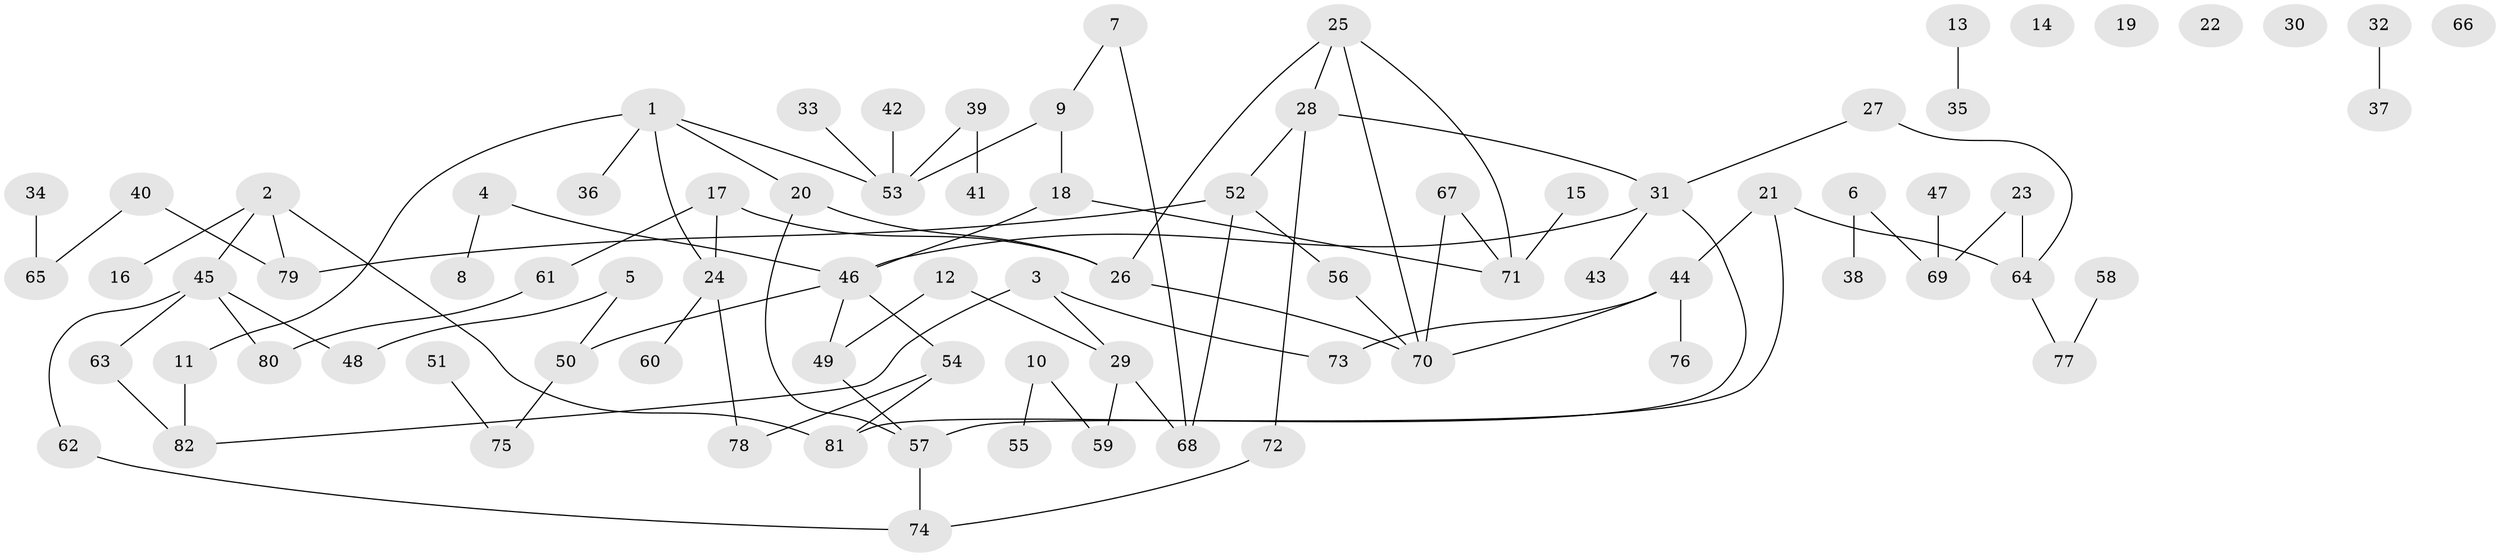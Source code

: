 // Generated by graph-tools (version 1.1) at 2025/40/03/09/25 04:40:34]
// undirected, 82 vertices, 95 edges
graph export_dot {
graph [start="1"]
  node [color=gray90,style=filled];
  1;
  2;
  3;
  4;
  5;
  6;
  7;
  8;
  9;
  10;
  11;
  12;
  13;
  14;
  15;
  16;
  17;
  18;
  19;
  20;
  21;
  22;
  23;
  24;
  25;
  26;
  27;
  28;
  29;
  30;
  31;
  32;
  33;
  34;
  35;
  36;
  37;
  38;
  39;
  40;
  41;
  42;
  43;
  44;
  45;
  46;
  47;
  48;
  49;
  50;
  51;
  52;
  53;
  54;
  55;
  56;
  57;
  58;
  59;
  60;
  61;
  62;
  63;
  64;
  65;
  66;
  67;
  68;
  69;
  70;
  71;
  72;
  73;
  74;
  75;
  76;
  77;
  78;
  79;
  80;
  81;
  82;
  1 -- 11;
  1 -- 20;
  1 -- 24;
  1 -- 36;
  1 -- 53;
  2 -- 16;
  2 -- 45;
  2 -- 79;
  2 -- 81;
  3 -- 29;
  3 -- 73;
  3 -- 82;
  4 -- 8;
  4 -- 46;
  5 -- 48;
  5 -- 50;
  6 -- 38;
  6 -- 69;
  7 -- 9;
  7 -- 68;
  9 -- 18;
  9 -- 53;
  10 -- 55;
  10 -- 59;
  11 -- 82;
  12 -- 29;
  12 -- 49;
  13 -- 35;
  15 -- 71;
  17 -- 24;
  17 -- 26;
  17 -- 61;
  18 -- 46;
  18 -- 71;
  20 -- 26;
  20 -- 57;
  21 -- 44;
  21 -- 57;
  21 -- 64;
  23 -- 64;
  23 -- 69;
  24 -- 60;
  24 -- 78;
  25 -- 26;
  25 -- 28;
  25 -- 70;
  25 -- 71;
  26 -- 70;
  27 -- 31;
  27 -- 64;
  28 -- 31;
  28 -- 52;
  28 -- 72;
  29 -- 59;
  29 -- 68;
  31 -- 43;
  31 -- 46;
  31 -- 81;
  32 -- 37;
  33 -- 53;
  34 -- 65;
  39 -- 41;
  39 -- 53;
  40 -- 65;
  40 -- 79;
  42 -- 53;
  44 -- 70;
  44 -- 73;
  44 -- 76;
  45 -- 48;
  45 -- 62;
  45 -- 63;
  45 -- 80;
  46 -- 49;
  46 -- 50;
  46 -- 54;
  47 -- 69;
  49 -- 57;
  50 -- 75;
  51 -- 75;
  52 -- 56;
  52 -- 68;
  52 -- 79;
  54 -- 78;
  54 -- 81;
  56 -- 70;
  57 -- 74;
  58 -- 77;
  61 -- 80;
  62 -- 74;
  63 -- 82;
  64 -- 77;
  67 -- 70;
  67 -- 71;
  72 -- 74;
}
